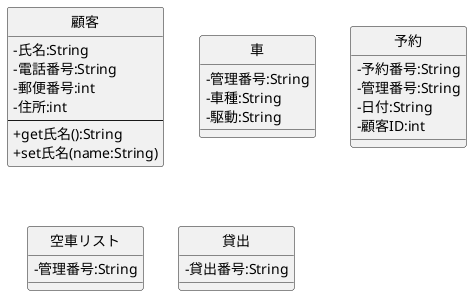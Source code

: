 @startuml 車両貸し出しシステム
skinparam ClassAttributeIconSize 0
class 顧客{
    - 氏名:String
    - 電話番号:String
    - 郵便番号:int
    - 住所:int
    ---
    + get氏名():String
    + set氏名(name:String)
}
class 車{
    - 管理番号:String
    - 車種:String
    - 駆動:String
}
class 予約{
    - 予約番号:String
    - 管理番号:String
    - 日付:String
    - 顧客ID:int
}
class 空車リスト{
    - 管理番号:String
}
class 貸出{
    - 貸出番号:String
}
hide 顧客 circle
hide 車 circle
hide 予約 circle
hide 空車リスト circle
hide 貸出 circle

@enduml
